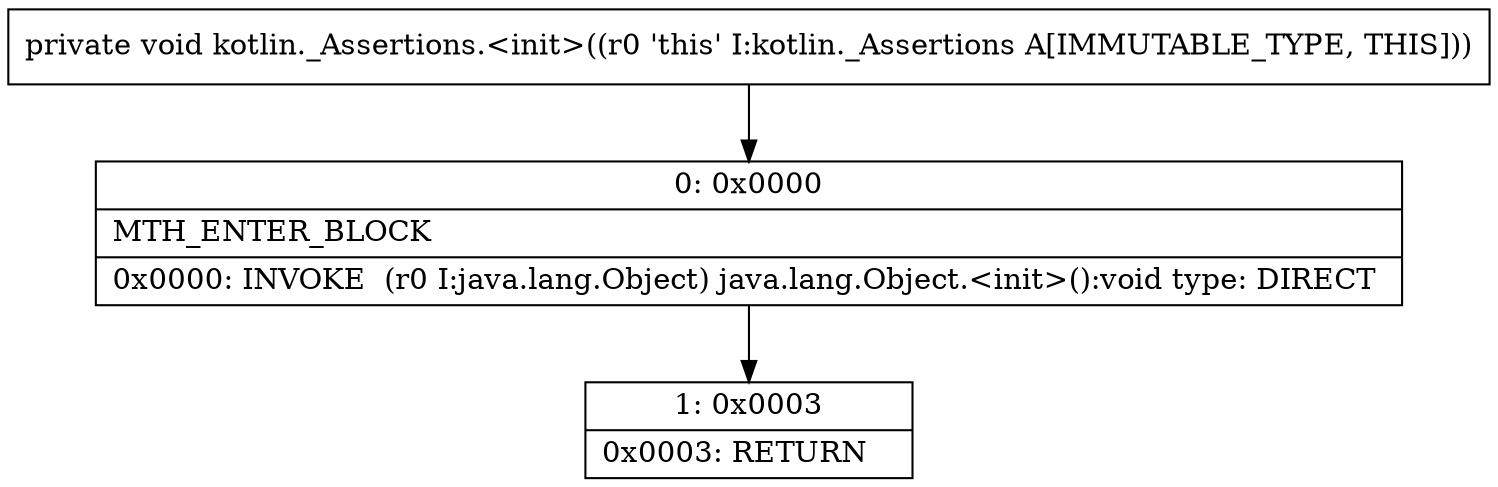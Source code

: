 digraph "CFG forkotlin._Assertions.\<init\>()V" {
Node_0 [shape=record,label="{0\:\ 0x0000|MTH_ENTER_BLOCK\l|0x0000: INVOKE  (r0 I:java.lang.Object) java.lang.Object.\<init\>():void type: DIRECT \l}"];
Node_1 [shape=record,label="{1\:\ 0x0003|0x0003: RETURN   \l}"];
MethodNode[shape=record,label="{private void kotlin._Assertions.\<init\>((r0 'this' I:kotlin._Assertions A[IMMUTABLE_TYPE, THIS])) }"];
MethodNode -> Node_0;
Node_0 -> Node_1;
}

